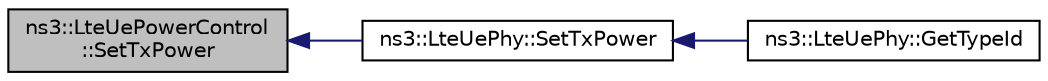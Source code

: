 digraph "ns3::LteUePowerControl::SetTxPower"
{
  edge [fontname="Helvetica",fontsize="10",labelfontname="Helvetica",labelfontsize="10"];
  node [fontname="Helvetica",fontsize="10",shape=record];
  rankdir="LR";
  Node1 [label="ns3::LteUePowerControl\l::SetTxPower",height=0.2,width=0.4,color="black", fillcolor="grey75", style="filled", fontcolor="black"];
  Node1 -> Node2 [dir="back",color="midnightblue",fontsize="10",style="solid"];
  Node2 [label="ns3::LteUePhy::SetTxPower",height=0.2,width=0.4,color="black", fillcolor="white", style="filled",URL="$da/ddd/classns3_1_1LteUePhy.html#ae3dc19cc90247e3ab5baaa0e32a8b794"];
  Node2 -> Node3 [dir="back",color="midnightblue",fontsize="10",style="solid"];
  Node3 [label="ns3::LteUePhy::GetTypeId",height=0.2,width=0.4,color="black", fillcolor="white", style="filled",URL="$da/ddd/classns3_1_1LteUePhy.html#a6934c332600719042027da84e70e82a1"];
}
